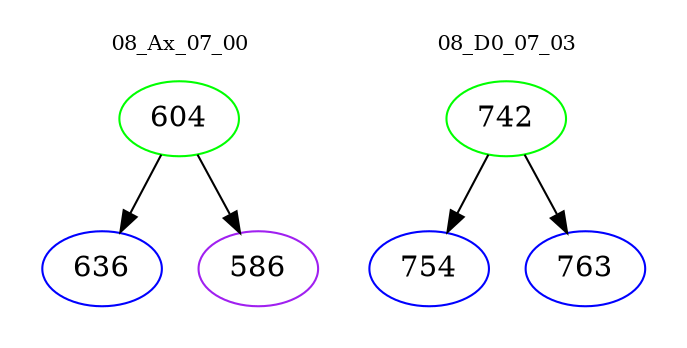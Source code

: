 digraph{
subgraph cluster_0 {
color = white
label = "08_Ax_07_00";
fontsize=10;
T0_604 [label="604", color="green"]
T0_604 -> T0_636 [color="black"]
T0_636 [label="636", color="blue"]
T0_604 -> T0_586 [color="black"]
T0_586 [label="586", color="purple"]
}
subgraph cluster_1 {
color = white
label = "08_D0_07_03";
fontsize=10;
T1_742 [label="742", color="green"]
T1_742 -> T1_754 [color="black"]
T1_754 [label="754", color="blue"]
T1_742 -> T1_763 [color="black"]
T1_763 [label="763", color="blue"]
}
}
